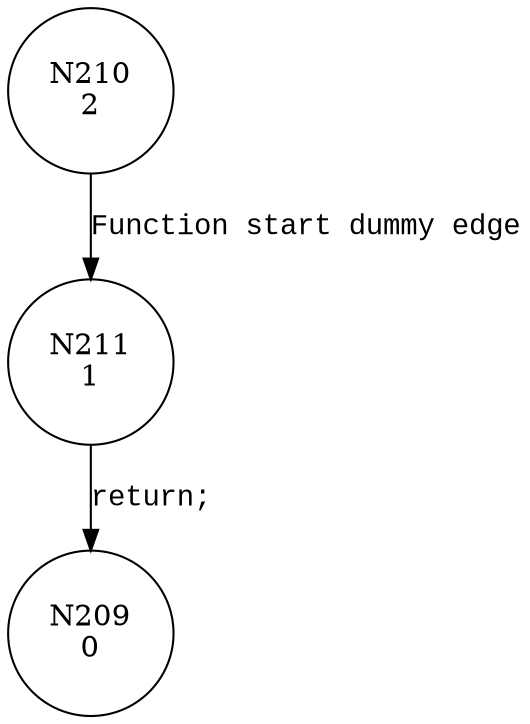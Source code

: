 digraph bad1 {
210 [shape="circle" label="N210\n2"]
211 [shape="circle" label="N211\n1"]
209 [shape="circle" label="N209\n0"]
210 -> 211 [label="Function start dummy edge" fontname="Courier New"]
211 -> 209 [label="return;" fontname="Courier New"]
}